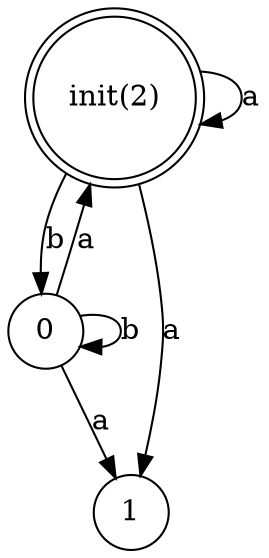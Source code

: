 Digraph {
  2 [label = "init(2)"];
  0 [shape = circle];
  1 [shape = circle];
  2 [shape = doublecircle];
  0 -> 1 [label="a"];
  0 -> 2 [label="a"];
  0 -> 0 [label="b"];
  2 -> 1 [label="a"];
  2 -> 2 [label="a"];
  2 -> 0 [label="b"];
}
